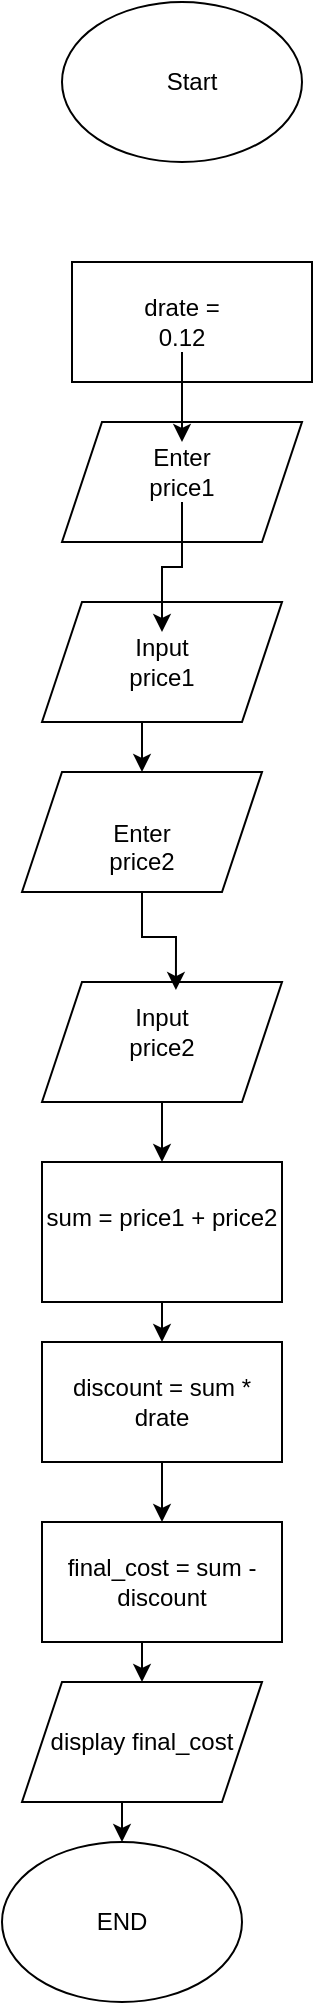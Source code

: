 <mxfile version="24.7.7">
  <diagram name="Page-1" id="Ju6T7IHYaEuUDKG2r2Sl">
    <mxGraphModel dx="1050" dy="593" grid="1" gridSize="10" guides="1" tooltips="1" connect="1" arrows="1" fold="1" page="1" pageScale="1" pageWidth="850" pageHeight="1100" math="0" shadow="0">
      <root>
        <mxCell id="0" />
        <mxCell id="1" parent="0" />
        <mxCell id="yMrenib0WPdnj-31CfID-1" value="" style="ellipse;whiteSpace=wrap;html=1;" vertex="1" parent="1">
          <mxGeometry x="360" y="50" width="120" height="80" as="geometry" />
        </mxCell>
        <mxCell id="yMrenib0WPdnj-31CfID-2" value="" style="rounded=0;whiteSpace=wrap;html=1;" vertex="1" parent="1">
          <mxGeometry x="365" y="180" width="120" height="60" as="geometry" />
        </mxCell>
        <mxCell id="yMrenib0WPdnj-31CfID-3" value="" style="shape=parallelogram;perimeter=parallelogramPerimeter;whiteSpace=wrap;html=1;fixedSize=1;" vertex="1" parent="1">
          <mxGeometry x="360" y="260" width="120" height="60" as="geometry" />
        </mxCell>
        <mxCell id="yMrenib0WPdnj-31CfID-16" style="edgeStyle=orthogonalEdgeStyle;rounded=0;orthogonalLoop=1;jettySize=auto;html=1;exitX=0.5;exitY=1;exitDx=0;exitDy=0;entryX=0.5;entryY=0;entryDx=0;entryDy=0;" edge="1" parent="1" source="yMrenib0WPdnj-31CfID-4" target="yMrenib0WPdnj-31CfID-9">
          <mxGeometry relative="1" as="geometry" />
        </mxCell>
        <mxCell id="yMrenib0WPdnj-31CfID-4" value="" style="shape=parallelogram;perimeter=parallelogramPerimeter;whiteSpace=wrap;html=1;fixedSize=1;" vertex="1" parent="1">
          <mxGeometry x="350" y="350" width="120" height="60" as="geometry" />
        </mxCell>
        <mxCell id="yMrenib0WPdnj-31CfID-5" value="Start" style="text;html=1;align=center;verticalAlign=middle;whiteSpace=wrap;rounded=0;" vertex="1" parent="1">
          <mxGeometry x="395" y="75" width="60" height="30" as="geometry" />
        </mxCell>
        <mxCell id="yMrenib0WPdnj-31CfID-14" value="" style="edgeStyle=orthogonalEdgeStyle;rounded=0;orthogonalLoop=1;jettySize=auto;html=1;" edge="1" parent="1" source="yMrenib0WPdnj-31CfID-6" target="yMrenib0WPdnj-31CfID-7">
          <mxGeometry relative="1" as="geometry" />
        </mxCell>
        <mxCell id="yMrenib0WPdnj-31CfID-6" value="drate = 0.12" style="text;html=1;align=center;verticalAlign=middle;whiteSpace=wrap;rounded=0;" vertex="1" parent="1">
          <mxGeometry x="390" y="195" width="60" height="30" as="geometry" />
        </mxCell>
        <mxCell id="yMrenib0WPdnj-31CfID-15" value="" style="edgeStyle=orthogonalEdgeStyle;rounded=0;orthogonalLoop=1;jettySize=auto;html=1;" edge="1" parent="1" source="yMrenib0WPdnj-31CfID-7" target="yMrenib0WPdnj-31CfID-8">
          <mxGeometry relative="1" as="geometry" />
        </mxCell>
        <mxCell id="yMrenib0WPdnj-31CfID-7" value="Enter price1" style="text;html=1;align=center;verticalAlign=middle;whiteSpace=wrap;rounded=0;" vertex="1" parent="1">
          <mxGeometry x="390" y="270" width="60" height="30" as="geometry" />
        </mxCell>
        <mxCell id="yMrenib0WPdnj-31CfID-8" value="Input price1" style="text;html=1;align=center;verticalAlign=middle;whiteSpace=wrap;rounded=0;" vertex="1" parent="1">
          <mxGeometry x="380" y="365" width="60" height="30" as="geometry" />
        </mxCell>
        <mxCell id="yMrenib0WPdnj-31CfID-9" value="" style="shape=parallelogram;perimeter=parallelogramPerimeter;whiteSpace=wrap;html=1;fixedSize=1;" vertex="1" parent="1">
          <mxGeometry x="340" y="435" width="120" height="60" as="geometry" />
        </mxCell>
        <mxCell id="yMrenib0WPdnj-31CfID-11" value="&lt;div&gt;Enter price2&lt;/div&gt;&lt;div&gt;&lt;br&gt;&lt;/div&gt;" style="text;html=1;align=center;verticalAlign=middle;whiteSpace=wrap;rounded=0;" vertex="1" parent="1">
          <mxGeometry x="370" y="465" width="60" height="30" as="geometry" />
        </mxCell>
        <mxCell id="yMrenib0WPdnj-31CfID-20" style="edgeStyle=orthogonalEdgeStyle;rounded=0;orthogonalLoop=1;jettySize=auto;html=1;exitX=0.5;exitY=1;exitDx=0;exitDy=0;entryX=0.5;entryY=0;entryDx=0;entryDy=0;" edge="1" parent="1" source="yMrenib0WPdnj-31CfID-12" target="yMrenib0WPdnj-31CfID-19">
          <mxGeometry relative="1" as="geometry" />
        </mxCell>
        <mxCell id="yMrenib0WPdnj-31CfID-12" value="" style="shape=parallelogram;perimeter=parallelogramPerimeter;whiteSpace=wrap;html=1;fixedSize=1;" vertex="1" parent="1">
          <mxGeometry x="350" y="540" width="120" height="60" as="geometry" />
        </mxCell>
        <mxCell id="yMrenib0WPdnj-31CfID-13" value="Input price2" style="text;html=1;align=center;verticalAlign=middle;whiteSpace=wrap;rounded=0;" vertex="1" parent="1">
          <mxGeometry x="380" y="550" width="60" height="30" as="geometry" />
        </mxCell>
        <mxCell id="yMrenib0WPdnj-31CfID-18" style="edgeStyle=orthogonalEdgeStyle;rounded=0;orthogonalLoop=1;jettySize=auto;html=1;exitX=0.5;exitY=1;exitDx=0;exitDy=0;entryX=0.558;entryY=0.067;entryDx=0;entryDy=0;entryPerimeter=0;" edge="1" parent="1" source="yMrenib0WPdnj-31CfID-11" target="yMrenib0WPdnj-31CfID-12">
          <mxGeometry relative="1" as="geometry" />
        </mxCell>
        <mxCell id="yMrenib0WPdnj-31CfID-23" style="edgeStyle=orthogonalEdgeStyle;rounded=0;orthogonalLoop=1;jettySize=auto;html=1;exitX=0.5;exitY=1;exitDx=0;exitDy=0;entryX=0.5;entryY=0;entryDx=0;entryDy=0;" edge="1" parent="1" source="yMrenib0WPdnj-31CfID-19" target="yMrenib0WPdnj-31CfID-21">
          <mxGeometry relative="1" as="geometry" />
        </mxCell>
        <mxCell id="yMrenib0WPdnj-31CfID-19" value="sum = price1 + price2&lt;div&gt;&lt;br/&gt;&lt;/div&gt;" style="rounded=0;whiteSpace=wrap;html=1;" vertex="1" parent="1">
          <mxGeometry x="350" y="630" width="120" height="70" as="geometry" />
        </mxCell>
        <mxCell id="yMrenib0WPdnj-31CfID-24" style="edgeStyle=orthogonalEdgeStyle;rounded=0;orthogonalLoop=1;jettySize=auto;html=1;exitX=0.5;exitY=1;exitDx=0;exitDy=0;entryX=0.5;entryY=0;entryDx=0;entryDy=0;" edge="1" parent="1" source="yMrenib0WPdnj-31CfID-21" target="yMrenib0WPdnj-31CfID-22">
          <mxGeometry relative="1" as="geometry" />
        </mxCell>
        <mxCell id="yMrenib0WPdnj-31CfID-21" value="discount = sum * drate" style="rounded=0;whiteSpace=wrap;html=1;" vertex="1" parent="1">
          <mxGeometry x="350" y="720" width="120" height="60" as="geometry" />
        </mxCell>
        <mxCell id="yMrenib0WPdnj-31CfID-26" style="edgeStyle=orthogonalEdgeStyle;rounded=0;orthogonalLoop=1;jettySize=auto;html=1;exitX=0.5;exitY=1;exitDx=0;exitDy=0;entryX=0.5;entryY=0;entryDx=0;entryDy=0;" edge="1" parent="1" source="yMrenib0WPdnj-31CfID-22" target="yMrenib0WPdnj-31CfID-25">
          <mxGeometry relative="1" as="geometry" />
        </mxCell>
        <mxCell id="yMrenib0WPdnj-31CfID-22" value="final_cost = sum - discount" style="rounded=0;whiteSpace=wrap;html=1;" vertex="1" parent="1">
          <mxGeometry x="350" y="810" width="120" height="60" as="geometry" />
        </mxCell>
        <mxCell id="yMrenib0WPdnj-31CfID-28" style="edgeStyle=orthogonalEdgeStyle;rounded=0;orthogonalLoop=1;jettySize=auto;html=1;exitX=0.5;exitY=1;exitDx=0;exitDy=0;entryX=0.5;entryY=0;entryDx=0;entryDy=0;" edge="1" parent="1" source="yMrenib0WPdnj-31CfID-25" target="yMrenib0WPdnj-31CfID-27">
          <mxGeometry relative="1" as="geometry" />
        </mxCell>
        <mxCell id="yMrenib0WPdnj-31CfID-25" value="display final_cost" style="shape=parallelogram;perimeter=parallelogramPerimeter;whiteSpace=wrap;html=1;fixedSize=1;" vertex="1" parent="1">
          <mxGeometry x="340" y="890" width="120" height="60" as="geometry" />
        </mxCell>
        <mxCell id="yMrenib0WPdnj-31CfID-27" value="END" style="ellipse;whiteSpace=wrap;html=1;" vertex="1" parent="1">
          <mxGeometry x="330" y="970" width="120" height="80" as="geometry" />
        </mxCell>
      </root>
    </mxGraphModel>
  </diagram>
</mxfile>

